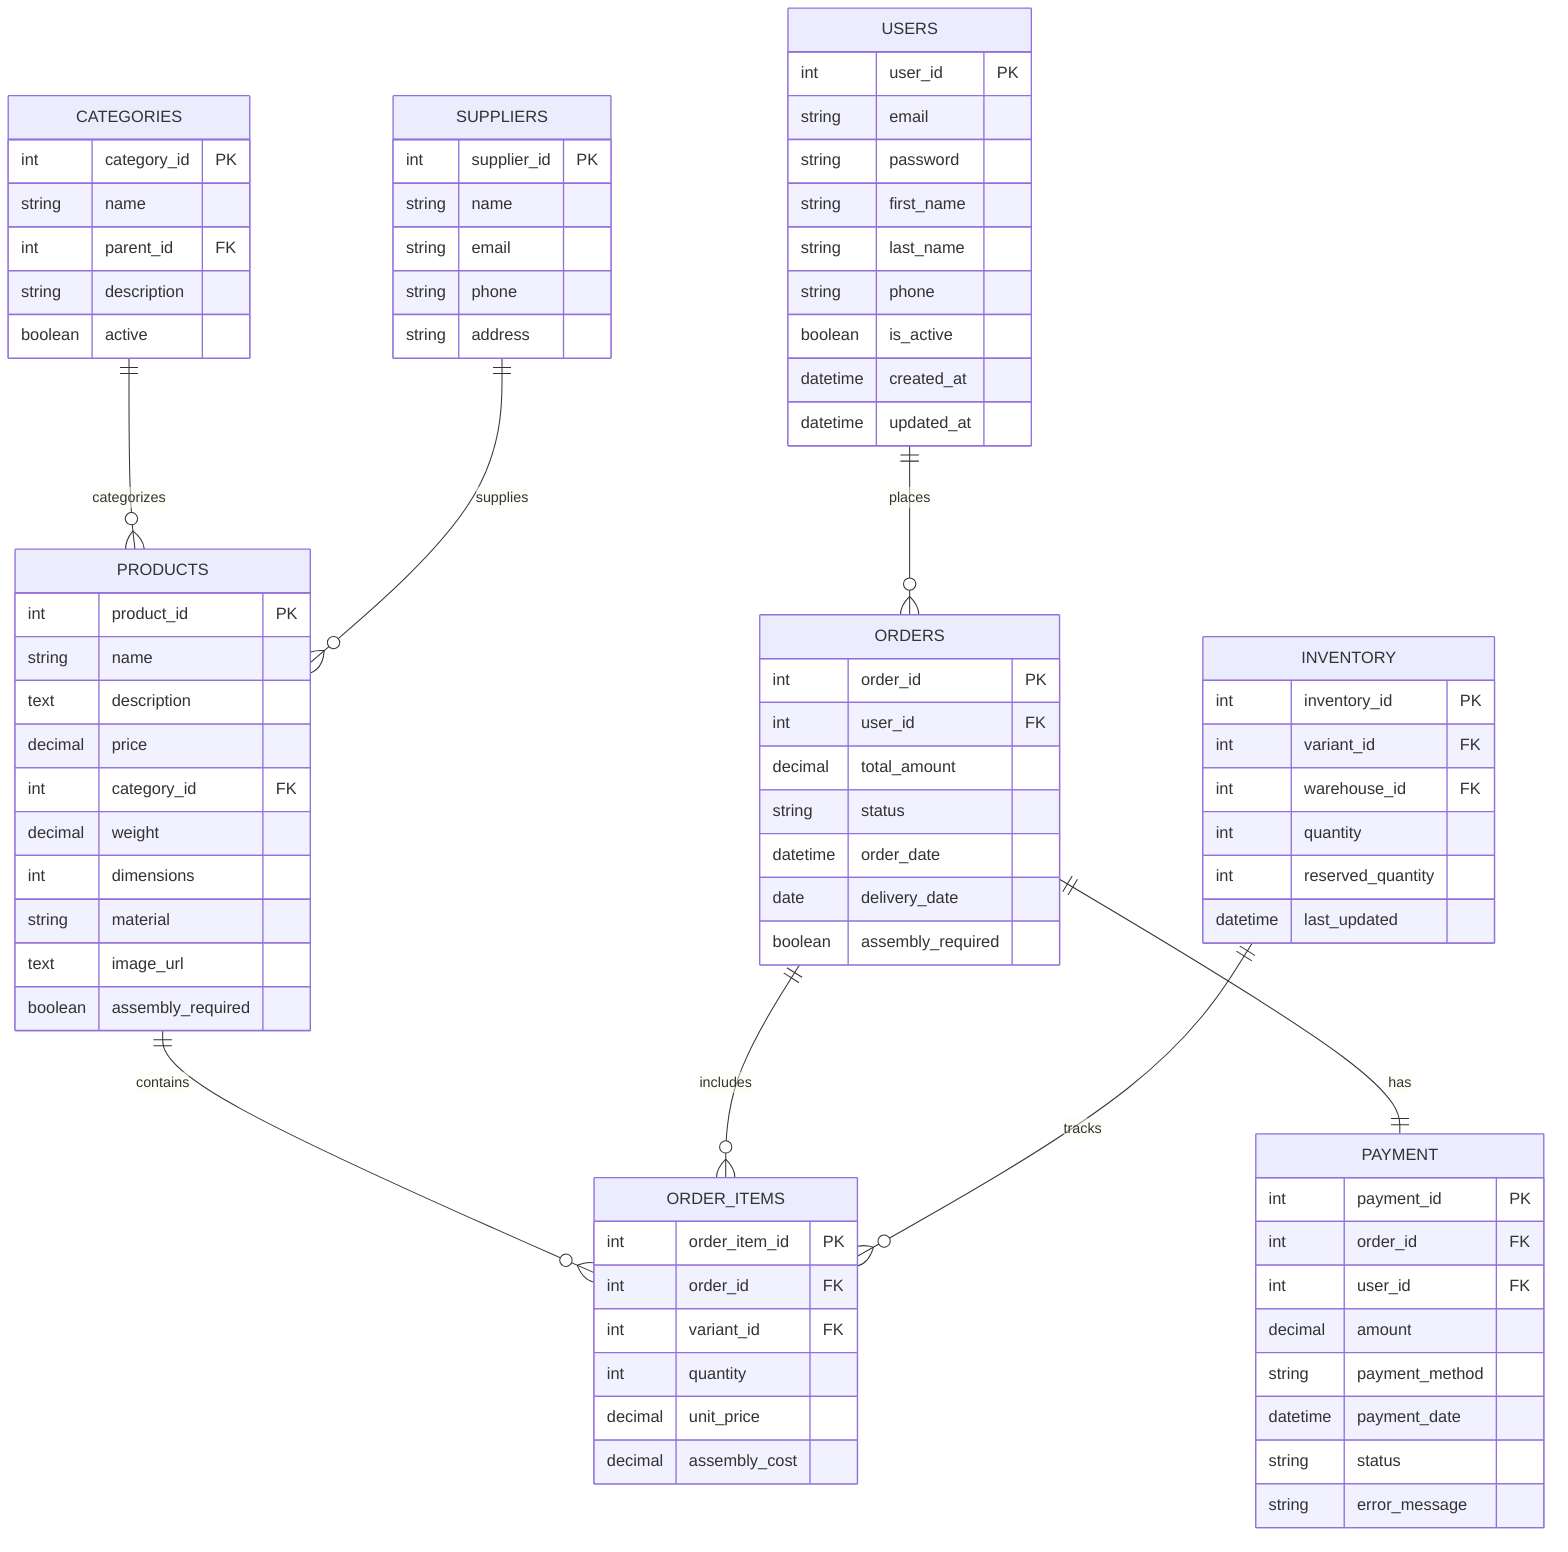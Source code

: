 erDiagram
    USERS ||--o{ ORDERS : places
    USERS {
        int user_id PK
        string email
        string password
        string first_name
        string last_name
        string phone
        boolean is_active
        datetime created_at
        datetime updated_at
    }

    PRODUCTS ||--o{ ORDER_ITEMS : contains
    PRODUCTS {
        int product_id PK
        string name
        text description
        decimal price
        int category_id FK
        decimal weight
        int dimensions
        string material
        text image_url
        boolean assembly_required
    }
   CATEGORIES ||--o{ PRODUCTS : categorizes
    CATEGORIES {
        int category_id PK
        string name
        int parent_id FK
        string description
        boolean active
    }

    ORDERS ||--o{ ORDER_ITEMS : includes
    ORDERS ||--|| PAYMENT : has
    ORDERS {
        int order_id PK
        int user_id FK
        decimal total_amount
        string status
        datetime order_date
        date delivery_date
        boolean assembly_required
    }

    PAYMENT {
        int payment_id PK
        int order_id FK
        int user_id FK
        decimal amount
        string payment_method
        datetime payment_date
        string status
        string error_message
    }

    ORDER_ITEMS {
        int order_item_id PK
        int order_id FK
        int variant_id FK
        int quantity
        decimal unit_price
        decimal assembly_cost
    }

    INVENTORY ||--o{ ORDER_ITEMS : tracks
    INVENTORY {
        int inventory_id PK
        int variant_id FK
        int warehouse_id FK
        int quantity
        int reserved_quantity
        datetime last_updated
    }

    SUPPLIERS ||--o{ PRODUCTS : supplies
    SUPPLIERS {
        int supplier_id PK
        string name
        string email
        string phone
        string address
       
    }
